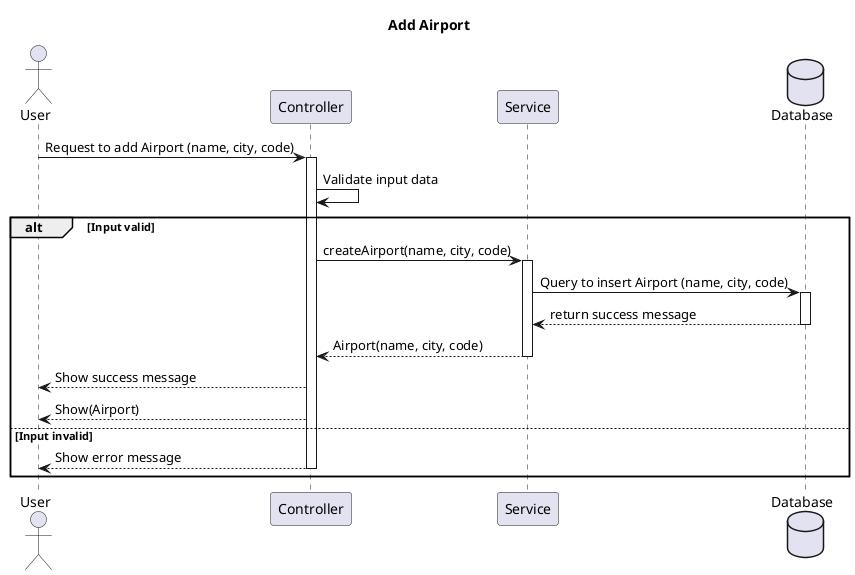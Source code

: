 @startuml
title Add Airport
actor User as u
participant Controller as ctrl
participant Service as sv
database Database as db 

u -> ctrl: Request to add Airport (name, city, code)
activate ctrl
ctrl -> ctrl: Validate input data
alt Input valid
    ctrl -> sv: createAirport(name, city, code)
    activate sv
    sv -> db: Query to insert Airport (name, city, code)
    activate db
    db --> sv: return success message
    deactivate db
    sv --> ctrl: Airport(name, city, code)
    deactivate sv
    ctrl --> u: Show success message
    ctrl-->u: Show(Airport)
else Input invalid
    ctrl --> u: Show error message
    deactivate ctrl
end
@enduml